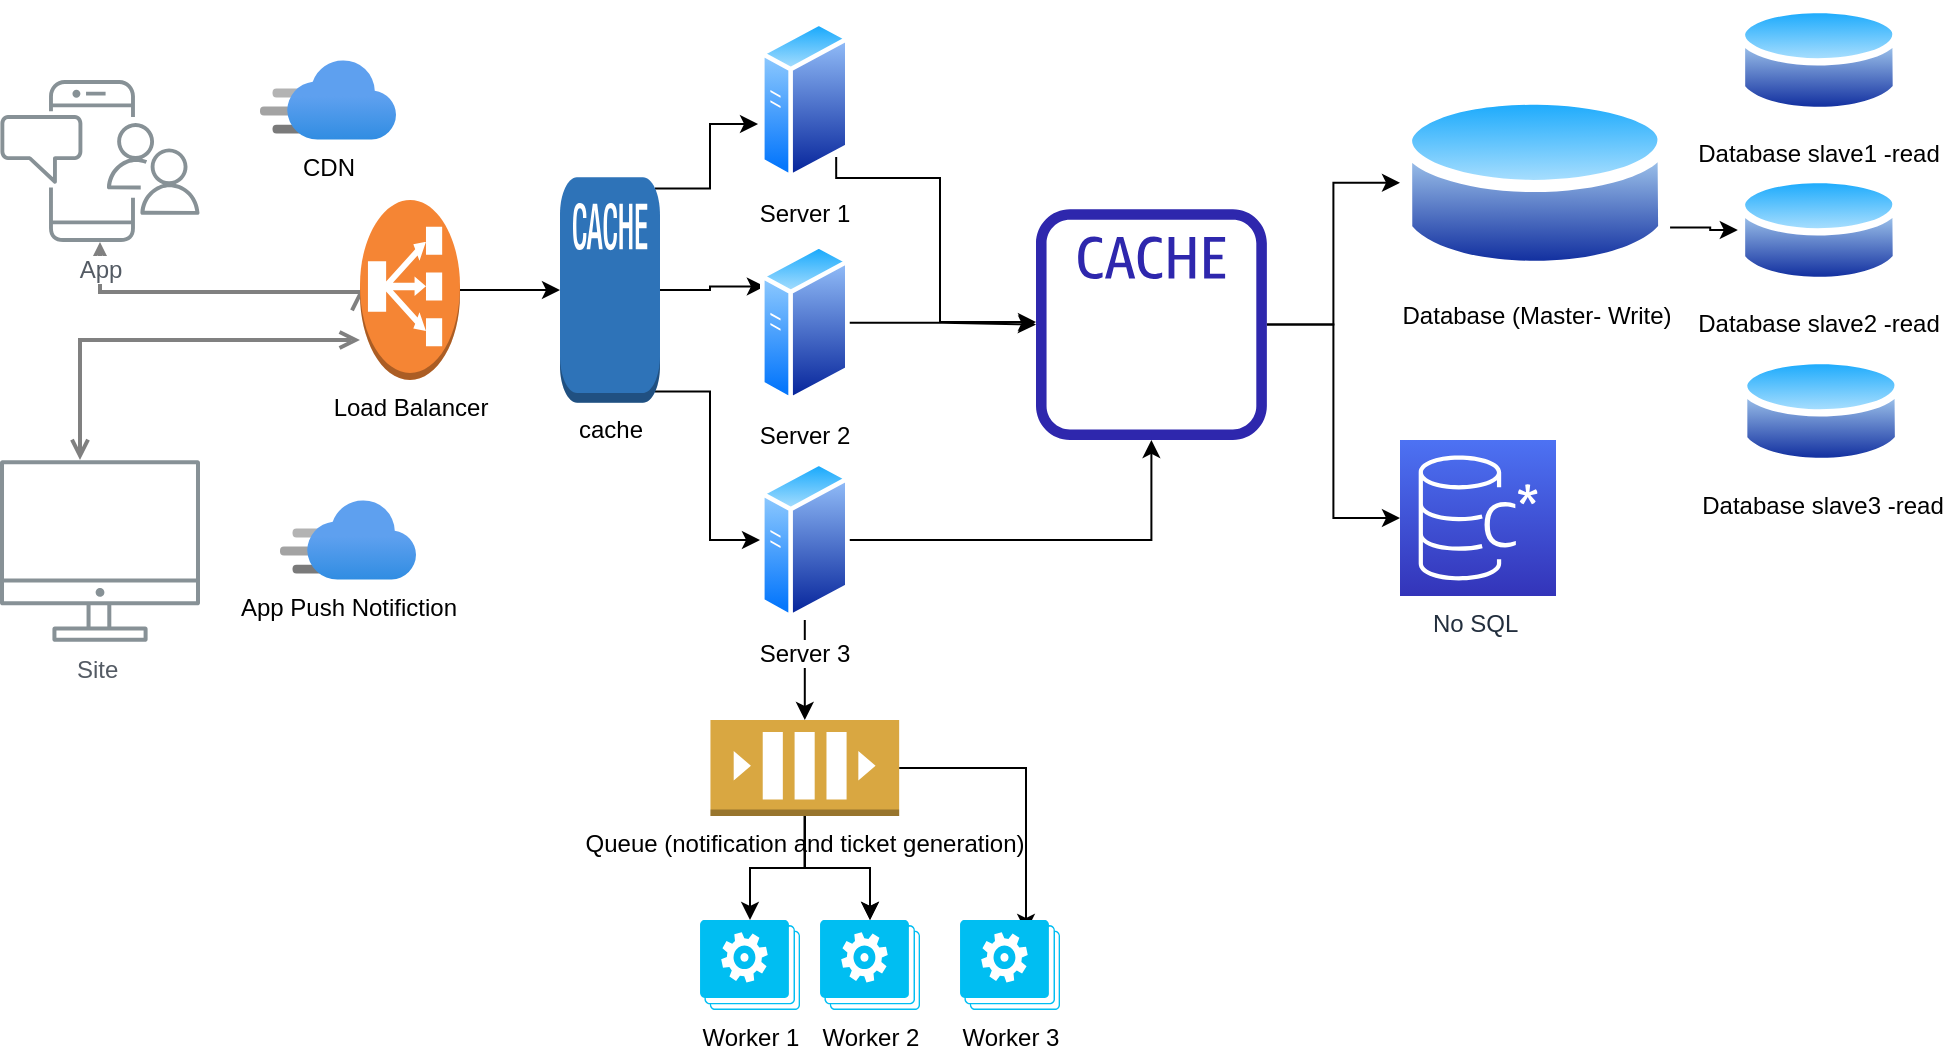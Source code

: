 <mxfile version="20.2.3" type="device"><diagram id="Ht1M8jgEwFfnCIfOTk4-" name="Page-1"><mxGraphModel dx="1342" dy="614" grid="1" gridSize="10" guides="1" tooltips="1" connect="1" arrows="1" fold="1" page="1" pageScale="1" pageWidth="1169" pageHeight="827" math="0" shadow="0"><root><mxCell id="0"/><mxCell id="1" parent="0"/><mxCell id="UEzPUAAOIrF-is8g5C7q-128" style="edgeStyle=orthogonalEdgeStyle;rounded=0;orthogonalLoop=1;jettySize=auto;html=1;startArrow=open;startFill=0;endArrow=open;endFill=0;strokeWidth=2;strokeColor=#808080;" parent="1" source="UEzPUAAOIrF-is8g5C7q-109" target="_P-GD-P4WGWUNQqlda8N-1" edge="1"><mxGeometry relative="1" as="geometry"><Array as="points"><mxPoint x="50" y="300"/></Array><mxPoint x="240" y="300" as="targetPoint"/></mxGeometry></mxCell><mxCell id="UEzPUAAOIrF-is8g5C7q-127" style="edgeStyle=orthogonalEdgeStyle;rounded=0;orthogonalLoop=1;jettySize=auto;html=1;startArrow=open;startFill=0;endArrow=open;endFill=0;strokeWidth=2;strokeColor=#808080;entryX=0;entryY=0.5;entryDx=0;entryDy=0;entryPerimeter=0;" parent="1" source="UEzPUAAOIrF-is8g5C7q-110" target="_P-GD-P4WGWUNQqlda8N-1" edge="1"><mxGeometry relative="1" as="geometry"><Array as="points"><mxPoint x="60" y="276"/></Array><mxPoint x="250" y="280" as="targetPoint"/></mxGeometry></mxCell><mxCell id="UEzPUAAOIrF-is8g5C7q-109" value="Site&amp;nbsp;" style="outlineConnect=0;gradientColor=none;fontColor=#545B64;strokeColor=none;fillColor=#879196;dashed=0;verticalLabelPosition=bottom;verticalAlign=top;align=center;html=1;fontSize=12;fontStyle=0;aspect=fixed;shape=mxgraph.aws4.illustration_desktop;pointerEvents=1;labelBackgroundColor=#ffffff;" parent="1" vertex="1"><mxGeometry x="10" y="360" width="100" height="91" as="geometry"/></mxCell><mxCell id="UEzPUAAOIrF-is8g5C7q-110" value="App" style="outlineConnect=0;gradientColor=none;fontColor=#545B64;strokeColor=none;fillColor=#879196;dashed=0;verticalLabelPosition=bottom;verticalAlign=top;align=center;html=1;fontSize=12;fontStyle=0;aspect=fixed;shape=mxgraph.aws4.illustration_notification;pointerEvents=1;labelBackgroundColor=#ffffff;" parent="1" vertex="1"><mxGeometry x="10" y="170" width="100" height="81" as="geometry"/></mxCell><mxCell id="SxX0lOjZ89z3VcleSZYE-1" value="CDN" style="aspect=fixed;html=1;points=[];align=center;image;fontSize=12;image=img/lib/azure2/app_services/CDN_Profiles.svg;" parent="1" vertex="1"><mxGeometry x="140" y="160" width="68" height="40" as="geometry"/></mxCell><mxCell id="SxX0lOjZ89z3VcleSZYE-2" value="App Push Notifiction&lt;br&gt;" style="aspect=fixed;html=1;points=[];align=center;image;fontSize=12;image=img/lib/azure2/app_services/CDN_Profiles.svg;" parent="1" vertex="1"><mxGeometry x="150" y="380" width="68" height="40" as="geometry"/></mxCell><mxCell id="_P-GD-P4WGWUNQqlda8N-3" style="edgeStyle=orthogonalEdgeStyle;rounded=0;orthogonalLoop=1;jettySize=auto;html=1;entryX=0;entryY=0.5;entryDx=0;entryDy=0;entryPerimeter=0;" edge="1" parent="1" source="_P-GD-P4WGWUNQqlda8N-1" target="_P-GD-P4WGWUNQqlda8N-2"><mxGeometry relative="1" as="geometry"/></mxCell><mxCell id="_P-GD-P4WGWUNQqlda8N-1" value="Load Balancer&lt;br&gt;" style="outlineConnect=0;dashed=0;verticalLabelPosition=bottom;verticalAlign=top;align=center;html=1;shape=mxgraph.aws3.classic_load_balancer;fillColor=#F58534;gradientColor=none;" vertex="1" parent="1"><mxGeometry x="190" y="230" width="50" height="90" as="geometry"/></mxCell><mxCell id="_P-GD-P4WGWUNQqlda8N-9" style="edgeStyle=orthogonalEdgeStyle;rounded=0;orthogonalLoop=1;jettySize=auto;html=1;exitX=0.95;exitY=0.05;exitDx=0;exitDy=0;exitPerimeter=0;entryX=-0.022;entryY=0.65;entryDx=0;entryDy=0;entryPerimeter=0;" edge="1" parent="1" source="_P-GD-P4WGWUNQqlda8N-2" target="_P-GD-P4WGWUNQqlda8N-6"><mxGeometry relative="1" as="geometry"/></mxCell><mxCell id="_P-GD-P4WGWUNQqlda8N-10" style="edgeStyle=orthogonalEdgeStyle;rounded=0;orthogonalLoop=1;jettySize=auto;html=1;entryX=0;entryY=0.25;entryDx=0;entryDy=0;" edge="1" parent="1" source="_P-GD-P4WGWUNQqlda8N-2" target="_P-GD-P4WGWUNQqlda8N-7"><mxGeometry relative="1" as="geometry"/></mxCell><mxCell id="_P-GD-P4WGWUNQqlda8N-12" style="edgeStyle=orthogonalEdgeStyle;rounded=0;orthogonalLoop=1;jettySize=auto;html=1;exitX=0.95;exitY=0.95;exitDx=0;exitDy=0;exitPerimeter=0;entryX=0;entryY=0.5;entryDx=0;entryDy=0;" edge="1" parent="1" source="_P-GD-P4WGWUNQqlda8N-2" target="_P-GD-P4WGWUNQqlda8N-11"><mxGeometry relative="1" as="geometry"/></mxCell><mxCell id="_P-GD-P4WGWUNQqlda8N-2" value="cache" style="outlineConnect=0;dashed=0;verticalLabelPosition=bottom;verticalAlign=top;align=center;html=1;shape=mxgraph.aws3.cache_node;fillColor=#2E73B8;gradientColor=none;" vertex="1" parent="1"><mxGeometry x="290" y="218.63" width="50" height="112.75" as="geometry"/></mxCell><mxCell id="_P-GD-P4WGWUNQqlda8N-19" style="edgeStyle=orthogonalEdgeStyle;rounded=0;orthogonalLoop=1;jettySize=auto;html=1;exitX=1;exitY=1;exitDx=0;exitDy=0;" edge="1" parent="1" source="_P-GD-P4WGWUNQqlda8N-6" target="_P-GD-P4WGWUNQqlda8N-14"><mxGeometry relative="1" as="geometry"><Array as="points"><mxPoint x="428" y="219"/><mxPoint x="480" y="219"/><mxPoint x="480" y="291"/></Array></mxGeometry></mxCell><mxCell id="_P-GD-P4WGWUNQqlda8N-6" value="Server 1" style="aspect=fixed;perimeter=ellipsePerimeter;html=1;align=center;shadow=0;dashed=0;spacingTop=3;image;image=img/lib/active_directory/generic_server.svg;" vertex="1" parent="1"><mxGeometry x="390" y="140" width="44.8" height="80" as="geometry"/></mxCell><mxCell id="_P-GD-P4WGWUNQqlda8N-20" style="edgeStyle=orthogonalEdgeStyle;rounded=0;orthogonalLoop=1;jettySize=auto;html=1;" edge="1" parent="1" source="_P-GD-P4WGWUNQqlda8N-7" target="_P-GD-P4WGWUNQqlda8N-14"><mxGeometry relative="1" as="geometry"/></mxCell><mxCell id="_P-GD-P4WGWUNQqlda8N-7" value="Server 2" style="aspect=fixed;perimeter=ellipsePerimeter;html=1;align=center;shadow=0;dashed=0;spacingTop=3;image;image=img/lib/active_directory/generic_server.svg;" vertex="1" parent="1"><mxGeometry x="390" y="251.38" width="44.8" height="80" as="geometry"/></mxCell><mxCell id="_P-GD-P4WGWUNQqlda8N-21" style="edgeStyle=orthogonalEdgeStyle;rounded=0;orthogonalLoop=1;jettySize=auto;html=1;" edge="1" parent="1" source="_P-GD-P4WGWUNQqlda8N-11" target="_P-GD-P4WGWUNQqlda8N-14"><mxGeometry relative="1" as="geometry"/></mxCell><mxCell id="_P-GD-P4WGWUNQqlda8N-37" style="edgeStyle=orthogonalEdgeStyle;rounded=0;orthogonalLoop=1;jettySize=auto;html=1;entryX=0.5;entryY=0;entryDx=0;entryDy=0;entryPerimeter=0;" edge="1" parent="1" source="_P-GD-P4WGWUNQqlda8N-11" target="_P-GD-P4WGWUNQqlda8N-35"><mxGeometry relative="1" as="geometry"/></mxCell><mxCell id="_P-GD-P4WGWUNQqlda8N-11" value="Server 3" style="aspect=fixed;perimeter=ellipsePerimeter;html=1;align=center;shadow=0;dashed=0;spacingTop=3;image;image=img/lib/active_directory/generic_server.svg;" vertex="1" parent="1"><mxGeometry x="390" y="360" width="44.8" height="80" as="geometry"/></mxCell><mxCell id="_P-GD-P4WGWUNQqlda8N-23" value="" style="edgeStyle=orthogonalEdgeStyle;rounded=0;orthogonalLoop=1;jettySize=auto;html=1;" edge="1" parent="1" source="_P-GD-P4WGWUNQqlda8N-14" target="_P-GD-P4WGWUNQqlda8N-22"><mxGeometry relative="1" as="geometry"/></mxCell><mxCell id="_P-GD-P4WGWUNQqlda8N-34" style="edgeStyle=orthogonalEdgeStyle;rounded=0;orthogonalLoop=1;jettySize=auto;html=1;" edge="1" parent="1" source="_P-GD-P4WGWUNQqlda8N-14" target="_P-GD-P4WGWUNQqlda8N-32"><mxGeometry relative="1" as="geometry"/></mxCell><mxCell id="_P-GD-P4WGWUNQqlda8N-14" value="" style="sketch=0;outlineConnect=0;fontColor=#232F3E;gradientColor=none;fillColor=#2E27AD;strokeColor=none;dashed=0;verticalLabelPosition=bottom;verticalAlign=top;align=center;html=1;fontSize=12;fontStyle=0;aspect=fixed;pointerEvents=1;shape=mxgraph.aws4.cache_node;" vertex="1" parent="1"><mxGeometry x="528" y="234.57" width="115.43" height="115.43" as="geometry"/></mxCell><mxCell id="_P-GD-P4WGWUNQqlda8N-27" style="edgeStyle=orthogonalEdgeStyle;rounded=0;orthogonalLoop=1;jettySize=auto;html=1;exitX=1;exitY=0.75;exitDx=0;exitDy=0;" edge="1" parent="1" source="_P-GD-P4WGWUNQqlda8N-22" target="_P-GD-P4WGWUNQqlda8N-26"><mxGeometry relative="1" as="geometry"/></mxCell><mxCell id="_P-GD-P4WGWUNQqlda8N-22" value="Database (Master- Write)" style="aspect=fixed;perimeter=ellipsePerimeter;html=1;align=center;shadow=0;dashed=0;spacingTop=3;image;image=img/lib/active_directory/database.svg;" vertex="1" parent="1"><mxGeometry x="710" y="171.38" width="135.14" height="100" as="geometry"/></mxCell><mxCell id="_P-GD-P4WGWUNQqlda8N-24" value="Database slave1 -read" style="aspect=fixed;perimeter=ellipsePerimeter;html=1;align=center;shadow=0;dashed=0;spacingTop=3;image;image=img/lib/active_directory/database.svg;" vertex="1" parent="1"><mxGeometry x="878.92" y="130" width="81.08" height="60" as="geometry"/></mxCell><mxCell id="_P-GD-P4WGWUNQqlda8N-26" value="Database slave2 -read" style="aspect=fixed;perimeter=ellipsePerimeter;html=1;align=center;shadow=0;dashed=0;spacingTop=3;image;image=img/lib/active_directory/database.svg;" vertex="1" parent="1"><mxGeometry x="878.92" y="215" width="81.08" height="60" as="geometry"/></mxCell><mxCell id="_P-GD-P4WGWUNQqlda8N-28" value="Database slave3 -read" style="aspect=fixed;perimeter=ellipsePerimeter;html=1;align=center;shadow=0;dashed=0;spacingTop=3;image;image=img/lib/active_directory/database.svg;" vertex="1" parent="1"><mxGeometry x="880" y="305.5" width="81.08" height="60" as="geometry"/></mxCell><mxCell id="_P-GD-P4WGWUNQqlda8N-32" value="No SQL&amp;nbsp;" style="sketch=0;points=[[0,0,0],[0.25,0,0],[0.5,0,0],[0.75,0,0],[1,0,0],[0,1,0],[0.25,1,0],[0.5,1,0],[0.75,1,0],[1,1,0],[0,0.25,0],[0,0.5,0],[0,0.75,0],[1,0.25,0],[1,0.5,0],[1,0.75,0]];outlineConnect=0;fontColor=#232F3E;gradientColor=#4D72F3;gradientDirection=north;fillColor=#3334B9;strokeColor=#ffffff;dashed=0;verticalLabelPosition=bottom;verticalAlign=top;align=center;html=1;fontSize=12;fontStyle=0;aspect=fixed;shape=mxgraph.aws4.resourceIcon;resIcon=mxgraph.aws4.managed_apache_cassandra_service;" vertex="1" parent="1"><mxGeometry x="710" y="350" width="78" height="78" as="geometry"/></mxCell><mxCell id="_P-GD-P4WGWUNQqlda8N-38" value="" style="edgeStyle=orthogonalEdgeStyle;rounded=0;orthogonalLoop=1;jettySize=auto;html=1;" edge="1" parent="1" source="_P-GD-P4WGWUNQqlda8N-35" target="_P-GD-P4WGWUNQqlda8N-36"><mxGeometry relative="1" as="geometry"/></mxCell><mxCell id="_P-GD-P4WGWUNQqlda8N-39" value="" style="edgeStyle=orthogonalEdgeStyle;rounded=0;orthogonalLoop=1;jettySize=auto;html=1;" edge="1" parent="1" source="_P-GD-P4WGWUNQqlda8N-35" target="_P-GD-P4WGWUNQqlda8N-36"><mxGeometry relative="1" as="geometry"/></mxCell><mxCell id="_P-GD-P4WGWUNQqlda8N-44" style="edgeStyle=orthogonalEdgeStyle;rounded=0;orthogonalLoop=1;jettySize=auto;html=1;entryX=0.66;entryY=0.133;entryDx=0;entryDy=0;entryPerimeter=0;" edge="1" parent="1" source="_P-GD-P4WGWUNQqlda8N-35" target="_P-GD-P4WGWUNQqlda8N-41"><mxGeometry relative="1" as="geometry"/></mxCell><mxCell id="_P-GD-P4WGWUNQqlda8N-45" style="edgeStyle=orthogonalEdgeStyle;rounded=0;orthogonalLoop=1;jettySize=auto;html=1;entryX=0.5;entryY=0;entryDx=0;entryDy=0;entryPerimeter=0;" edge="1" parent="1" source="_P-GD-P4WGWUNQqlda8N-35" target="_P-GD-P4WGWUNQqlda8N-40"><mxGeometry relative="1" as="geometry"/></mxCell><mxCell id="_P-GD-P4WGWUNQqlda8N-35" value="Queue (notification and ticket generation)" style="outlineConnect=0;dashed=0;verticalLabelPosition=bottom;verticalAlign=top;align=center;html=1;shape=mxgraph.aws3.queue;fillColor=#D9A741;gradientColor=none;" vertex="1" parent="1"><mxGeometry x="365.23" y="490" width="94.35" height="48" as="geometry"/></mxCell><mxCell id="_P-GD-P4WGWUNQqlda8N-36" value="Worker 2&lt;br&gt;" style="verticalLabelPosition=bottom;html=1;verticalAlign=top;align=center;strokeColor=none;fillColor=#00BEF2;shape=mxgraph.azure.worker_roles;" vertex="1" parent="1"><mxGeometry x="420" y="590" width="50" height="45" as="geometry"/></mxCell><mxCell id="_P-GD-P4WGWUNQqlda8N-40" value="Worker 1" style="verticalLabelPosition=bottom;html=1;verticalAlign=top;align=center;strokeColor=none;fillColor=#00BEF2;shape=mxgraph.azure.worker_roles;" vertex="1" parent="1"><mxGeometry x="360" y="590" width="50" height="45" as="geometry"/></mxCell><mxCell id="_P-GD-P4WGWUNQqlda8N-41" value="Worker 3" style="verticalLabelPosition=bottom;html=1;verticalAlign=top;align=center;strokeColor=none;fillColor=#00BEF2;shape=mxgraph.azure.worker_roles;" vertex="1" parent="1"><mxGeometry x="490" y="590" width="50" height="45" as="geometry"/></mxCell></root></mxGraphModel></diagram></mxfile>